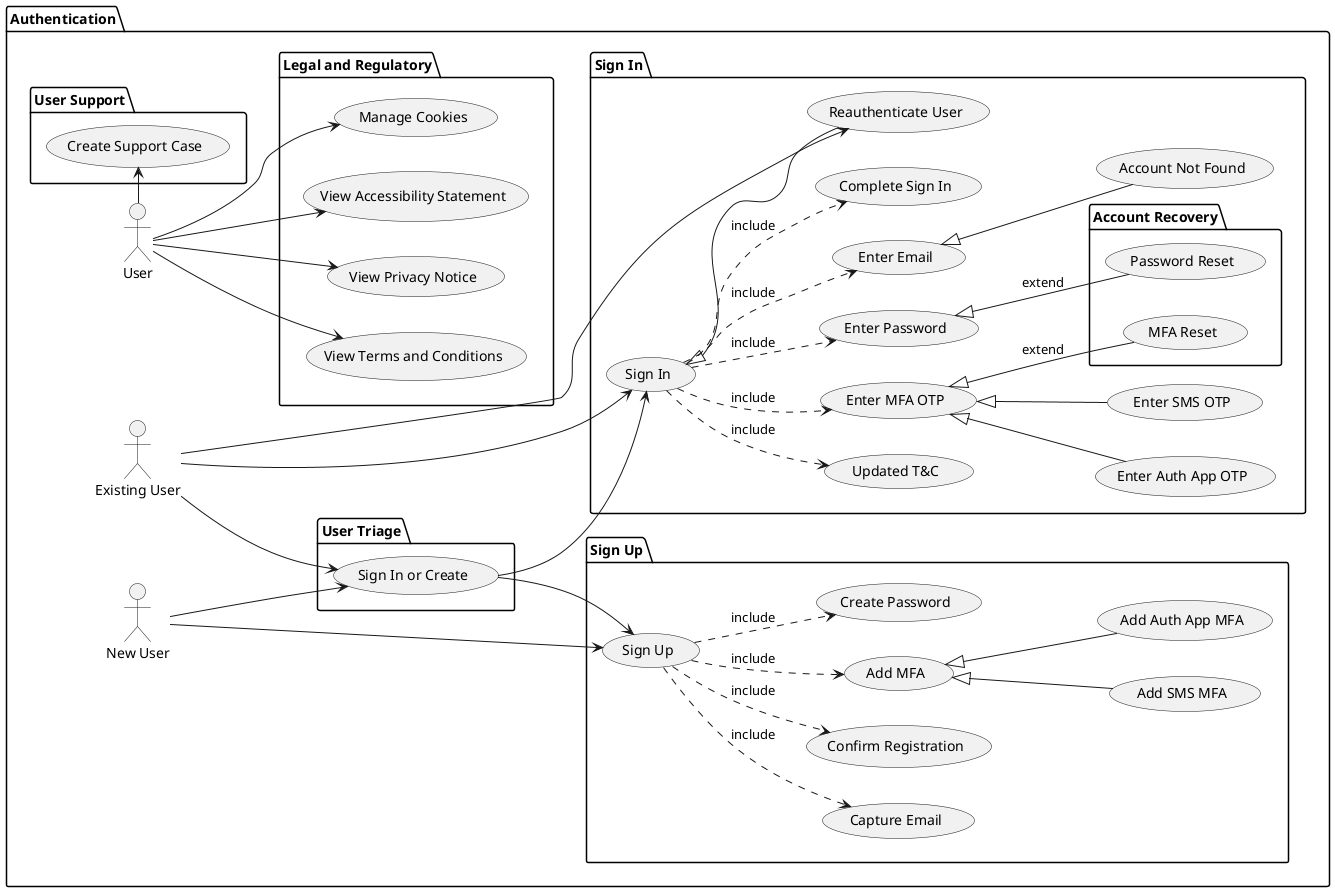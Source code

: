 @startuml Authentication

left to right direction

package Authentication {
    actor "Existing User" as existingUser
    actor "New User" as newuser
    actor "User" as user

    package "Legal and Regulatory" {
        together {
        usecase "View Accessibility Statement" as viewAccessibilityStatement
        usecase "Manage Cookies" as manageCookies
        usecase "View Terms and Conditions" as viewTermsAndConditions
        usecase "View Privacy Notice" as viewPrivacyNotice
        }
    }
    user -d-> viewAccessibilityStatement
    user -d-> manageCookies
    user -d-> viewTermsAndConditions
    user -d-> viewPrivacyNotice

    package "User Support" {
        usecase "Create Support Case" as createSupportCase
    }
    user -l-> createSupportCase

    package "Sign Up" {
        usecase "Sign Up" as signUp
        together {
            usecase "Confirm Registration" as confirmRegistration
            usecase "Add MFA" as addMFA
            usecase "Create Password" as createPassword
            usecase "Capture Email" as captureEmail
        }
        usecase "Add Auth App MFA" as addAuthAppMFA
        usecase "Add SMS MFA" as addSMSMFA

        signUp .-> confirmRegistration : include
        signUp .-> captureEmail : include
        signUp .-> createPassword : include
        signUp .-> addMFA : include
        addMFA <|-- addSMSMFA
        addMFA <|-- addAuthAppMFA
    }

    package "User Triage" {
        usecase "Sign In or Create" as signInOrCreate
    }
    existingUser --> signInOrCreate

    newuser ---> signUp
    newuser --> signInOrCreate
    signInOrCreate -> signUp

    package "Sign In" {
        usecase "Sign In" as signIn
        usecase "Reauthenticate User" as reauthenticateUser
        together {
            usecase "Complete Sign In" as completeSignIn
            usecase "Updated T&C" as updatedTermsAndConditions
            usecase "Enter MFA OTP" as enterMFAOTP
            usecase "Enter Password" as enterPassword
            usecase "Enter Email" as enterEmail
        }
        usecase "Account Not Found" as accountNotFound
        usecase "Enter SMS OTP" as enterSMSOTP
        usecase "Enter Auth App OTP" as enterAuthAppOTP

        signIn .-> enterMFAOTP : include
        signIn .-> enterPassword : include
        signIn .-> enterEmail : include
        signIn .-> updatedTermsAndConditions : include
        signIn .-> completeSignIn : include
        enterEmail <|-- accountNotFound
        enterMFAOTP <|-- enterSMSOTP
        enterMFAOTP <|-- enterAuthAppOTP
        signIn <|-- reauthenticateUser

        package "Account Recovery" {
            usecase "MFA Reset" as mfaReset
            usecase "Password Reset" as passwordReset
        }
        enterPassword <|-- passwordReset  : extend
        enterMFAOTP <|-- mfaReset : extend
    }
    existingUser ---> signIn
    signInOrCreate -> signIn
    existingUser -> reauthenticateUser
}
@enduml
